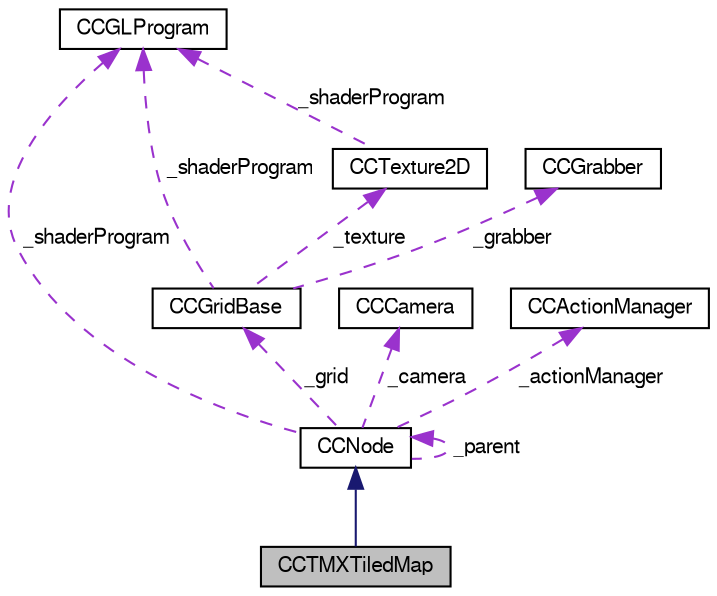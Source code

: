 digraph G
{
  bgcolor="transparent";
  edge [fontname="FreeSans",fontsize="10",labelfontname="FreeSans",labelfontsize="10"];
  node [fontname="FreeSans",fontsize="10",shape=record];
  Node1 [label="CCTMXTiledMap",height=0.2,width=0.4,color="black", fillcolor="grey75", style="filled" fontcolor="black"];
  Node2 -> Node1 [dir="back",color="midnightblue",fontsize="10",style="solid",fontname="FreeSans"];
  Node2 [label="CCNode",height=0.2,width=0.4,color="black",URL="$interface_c_c_node.html"];
  Node2 -> Node2 [dir="back",color="darkorchid3",fontsize="10",style="dashed",label=" _parent" ,fontname="FreeSans"];
  Node3 -> Node2 [dir="back",color="darkorchid3",fontsize="10",style="dashed",label=" _grid" ,fontname="FreeSans"];
  Node3 [label="CCGridBase",height=0.2,width=0.4,color="black",URL="$interface_c_c_grid_base.html"];
  Node4 -> Node3 [dir="back",color="darkorchid3",fontsize="10",style="dashed",label=" _grabber" ,fontname="FreeSans"];
  Node4 [label="CCGrabber",height=0.2,width=0.4,color="black",URL="$interface_c_c_grabber.html"];
  Node5 -> Node3 [dir="back",color="darkorchid3",fontsize="10",style="dashed",label=" _texture" ,fontname="FreeSans"];
  Node5 [label="CCTexture2D",height=0.2,width=0.4,color="black",URL="$interface_c_c_texture2_d.html"];
  Node6 -> Node5 [dir="back",color="darkorchid3",fontsize="10",style="dashed",label=" _shaderProgram" ,fontname="FreeSans"];
  Node6 [label="CCGLProgram",height=0.2,width=0.4,color="black",URL="$interface_c_c_g_l_program.html"];
  Node6 -> Node3 [dir="back",color="darkorchid3",fontsize="10",style="dashed",label=" _shaderProgram" ,fontname="FreeSans"];
  Node7 -> Node2 [dir="back",color="darkorchid3",fontsize="10",style="dashed",label=" _camera" ,fontname="FreeSans"];
  Node7 [label="CCCamera",height=0.2,width=0.4,color="black",URL="$interface_c_c_camera.html"];
  Node6 -> Node2 [dir="back",color="darkorchid3",fontsize="10",style="dashed",label=" _shaderProgram" ,fontname="FreeSans"];
  Node8 -> Node2 [dir="back",color="darkorchid3",fontsize="10",style="dashed",label=" _actionManager" ,fontname="FreeSans"];
  Node8 [label="CCActionManager",height=0.2,width=0.4,color="black",URL="$interface_c_c_action_manager.html"];
}
